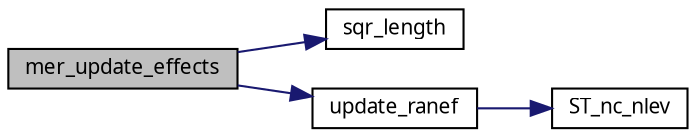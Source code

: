 digraph G
{
  edge [fontname="FreeSans.ttf",fontsize=10,labelfontname="FreeSans.ttf",labelfontsize=10];
  node [fontname="FreeSans.ttf",fontsize=10,shape=record];
  rankdir=LR;
  Node1 [label="mer_update_effects",height=0.2,width=0.4,color="black", fillcolor="grey75", style="filled" fontcolor="black"];
  Node1 -> Node2 [color="midnightblue",fontsize=10,style="solid",fontname="FreeSans.ttf"];
  Node2 [label="sqr_length",height=0.2,width=0.4,color="black", fillcolor="white", style="filled",URL="$lmer_8c.html#cb5f65f582a10a1d89c539b2df485346",tooltip="Return the sum of squares of the first n elements of x."];
  Node1 -> Node3 [color="midnightblue",fontsize=10,style="solid",fontname="FreeSans.ttf"];
  Node3 [label="update_ranef",height=0.2,width=0.4,color="black", fillcolor="white", style="filled",URL="$lmer_8c.html#5542c4de7dbcdbb6630cad8fabe96542",tooltip="b = T *% S *% t(P) *% u"];
  Node3 -> Node4 [color="midnightblue",fontsize=10,style="solid",fontname="FreeSans.ttf"];
  Node4 [label="ST_nc_nlev",height=0.2,width=0.4,color="black", fillcolor="white", style="filled",URL="$lmer_8c.html#3a7fab2a88117d83971db12f53eaa91e",tooltip="Populate the st, nc and nlev arrays."];
}

